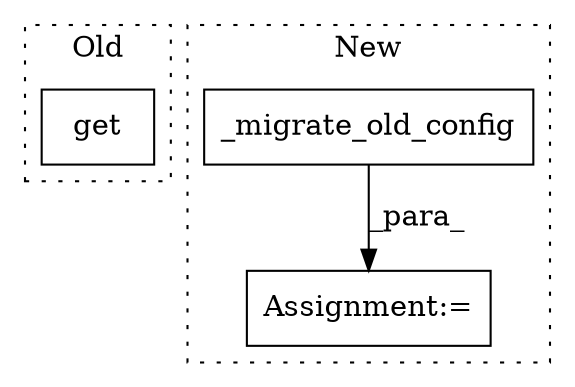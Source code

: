 digraph G {
subgraph cluster0 {
1 [label="get" a="32" s="1478,1495" l="4,1" shape="box"];
label = "Old";
style="dotted";
}
subgraph cluster1 {
2 [label="_migrate_old_config" a="32" s="1016,1054" l="20,1" shape="box"];
3 [label="Assignment:=" a="7" s="1130" l="1" shape="box"];
label = "New";
style="dotted";
}
2 -> 3 [label="_para_"];
}
